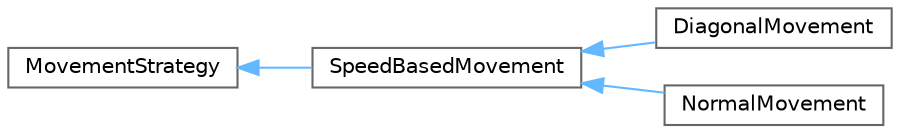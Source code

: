 digraph "Grafinė Klasės Hierarchija"
{
 // LATEX_PDF_SIZE
  bgcolor="transparent";
  edge [fontname=Helvetica,fontsize=10,labelfontname=Helvetica,labelfontsize=10];
  node [fontname=Helvetica,fontsize=10,shape=box,height=0.2,width=0.4];
  rankdir="LR";
  Node0 [id="Node000000",label="MovementStrategy",height=0.2,width=0.4,color="grey40", fillcolor="white", style="filled",URL="$d3/d4d/class_movement_strategy.html",tooltip="Abstract interface for animal movement behavior."];
  Node0 -> Node1 [id="edge1_Node000000_Node000001",dir="back",color="steelblue1",style="solid",tooltip=" "];
  Node1 [id="Node000001",label="SpeedBasedMovement",height=0.2,width=0.4,color="grey40", fillcolor="white", style="filled",URL="$d0/d7e/class_speed_based_movement.html",tooltip="Base class for strategies that share a speedMultiplier."];
  Node1 -> Node2 [id="edge2_Node000001_Node000002",dir="back",color="steelblue1",style="solid",tooltip=" "];
  Node2 [id="Node000002",label="DiagonalMovement",height=0.2,width=0.4,color="grey40", fillcolor="white", style="filled",URL="$dd/dcd/class_diagonal_movement.html",tooltip="Allows diagonal moves at constant cost."];
  Node1 -> Node3 [id="edge3_Node000001_Node000003",dir="back",color="steelblue1",style="solid",tooltip=" "];
  Node3 [id="Node000003",label="NormalMovement",height=0.2,width=0.4,color="grey40", fillcolor="white", style="filled",URL="$d7/d52/class_normal_movement.html",tooltip="Simple axis-aligned movement."];
}

